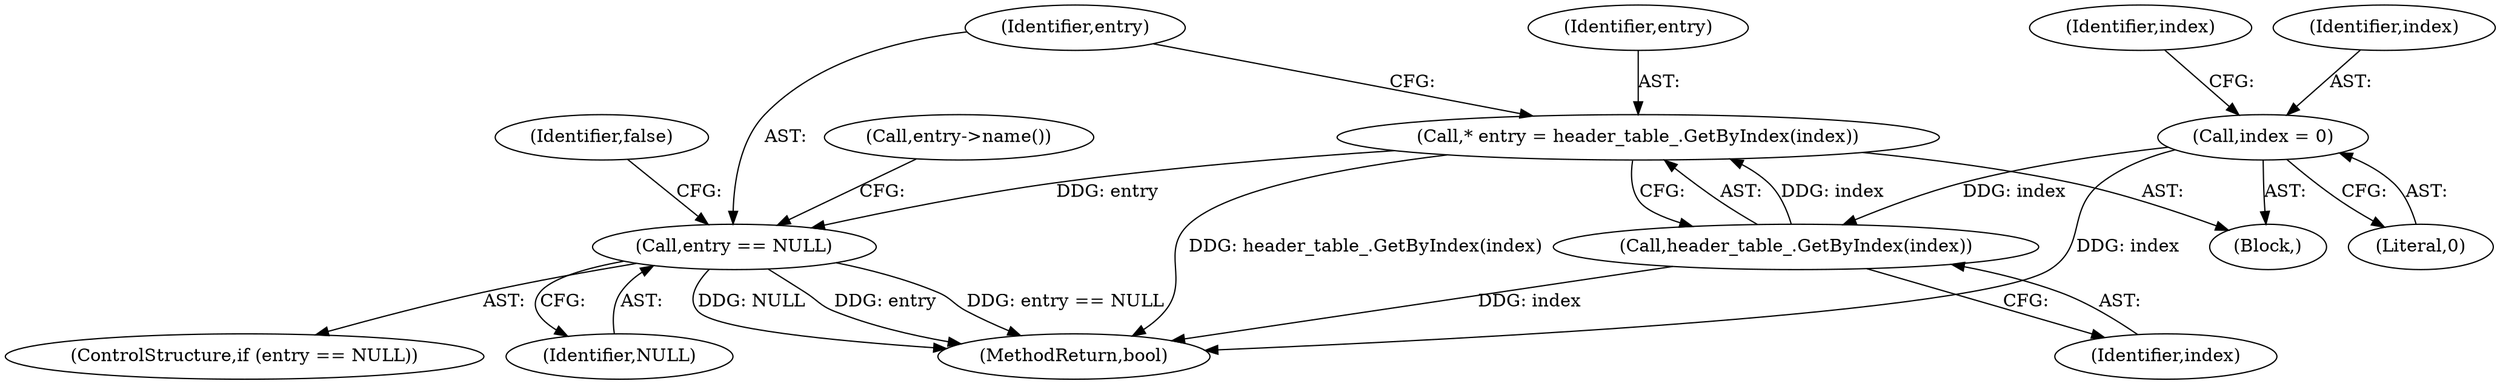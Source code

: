 digraph "0_Chrome_37f06e622f3122a0f456fa8017d832f7e08b7457@pointer" {
"1000120" [label="(Call,entry == NULL)"];
"1000115" [label="(Call,* entry = header_table_.GetByIndex(index))"];
"1000117" [label="(Call,header_table_.GetByIndex(index))"];
"1000104" [label="(Call,index = 0)"];
"1000120" [label="(Call,entry == NULL)"];
"1000124" [label="(Identifier,false)"];
"1000111" [label="(Identifier,index)"];
"1000115" [label="(Call,* entry = header_table_.GetByIndex(index))"];
"1000118" [label="(Identifier,index)"];
"1000102" [label="(Block,)"];
"1000121" [label="(Identifier,entry)"];
"1000119" [label="(ControlStructure,if (entry == NULL))"];
"1000126" [label="(Call,entry->name())"];
"1000104" [label="(Call,index = 0)"];
"1000117" [label="(Call,header_table_.GetByIndex(index))"];
"1000105" [label="(Identifier,index)"];
"1000106" [label="(Literal,0)"];
"1000116" [label="(Identifier,entry)"];
"1000122" [label="(Identifier,NULL)"];
"1000130" [label="(MethodReturn,bool)"];
"1000120" -> "1000119"  [label="AST: "];
"1000120" -> "1000122"  [label="CFG: "];
"1000121" -> "1000120"  [label="AST: "];
"1000122" -> "1000120"  [label="AST: "];
"1000124" -> "1000120"  [label="CFG: "];
"1000126" -> "1000120"  [label="CFG: "];
"1000120" -> "1000130"  [label="DDG: NULL"];
"1000120" -> "1000130"  [label="DDG: entry"];
"1000120" -> "1000130"  [label="DDG: entry == NULL"];
"1000115" -> "1000120"  [label="DDG: entry"];
"1000115" -> "1000102"  [label="AST: "];
"1000115" -> "1000117"  [label="CFG: "];
"1000116" -> "1000115"  [label="AST: "];
"1000117" -> "1000115"  [label="AST: "];
"1000121" -> "1000115"  [label="CFG: "];
"1000115" -> "1000130"  [label="DDG: header_table_.GetByIndex(index)"];
"1000117" -> "1000115"  [label="DDG: index"];
"1000117" -> "1000118"  [label="CFG: "];
"1000118" -> "1000117"  [label="AST: "];
"1000117" -> "1000130"  [label="DDG: index"];
"1000104" -> "1000117"  [label="DDG: index"];
"1000104" -> "1000102"  [label="AST: "];
"1000104" -> "1000106"  [label="CFG: "];
"1000105" -> "1000104"  [label="AST: "];
"1000106" -> "1000104"  [label="AST: "];
"1000111" -> "1000104"  [label="CFG: "];
"1000104" -> "1000130"  [label="DDG: index"];
}
